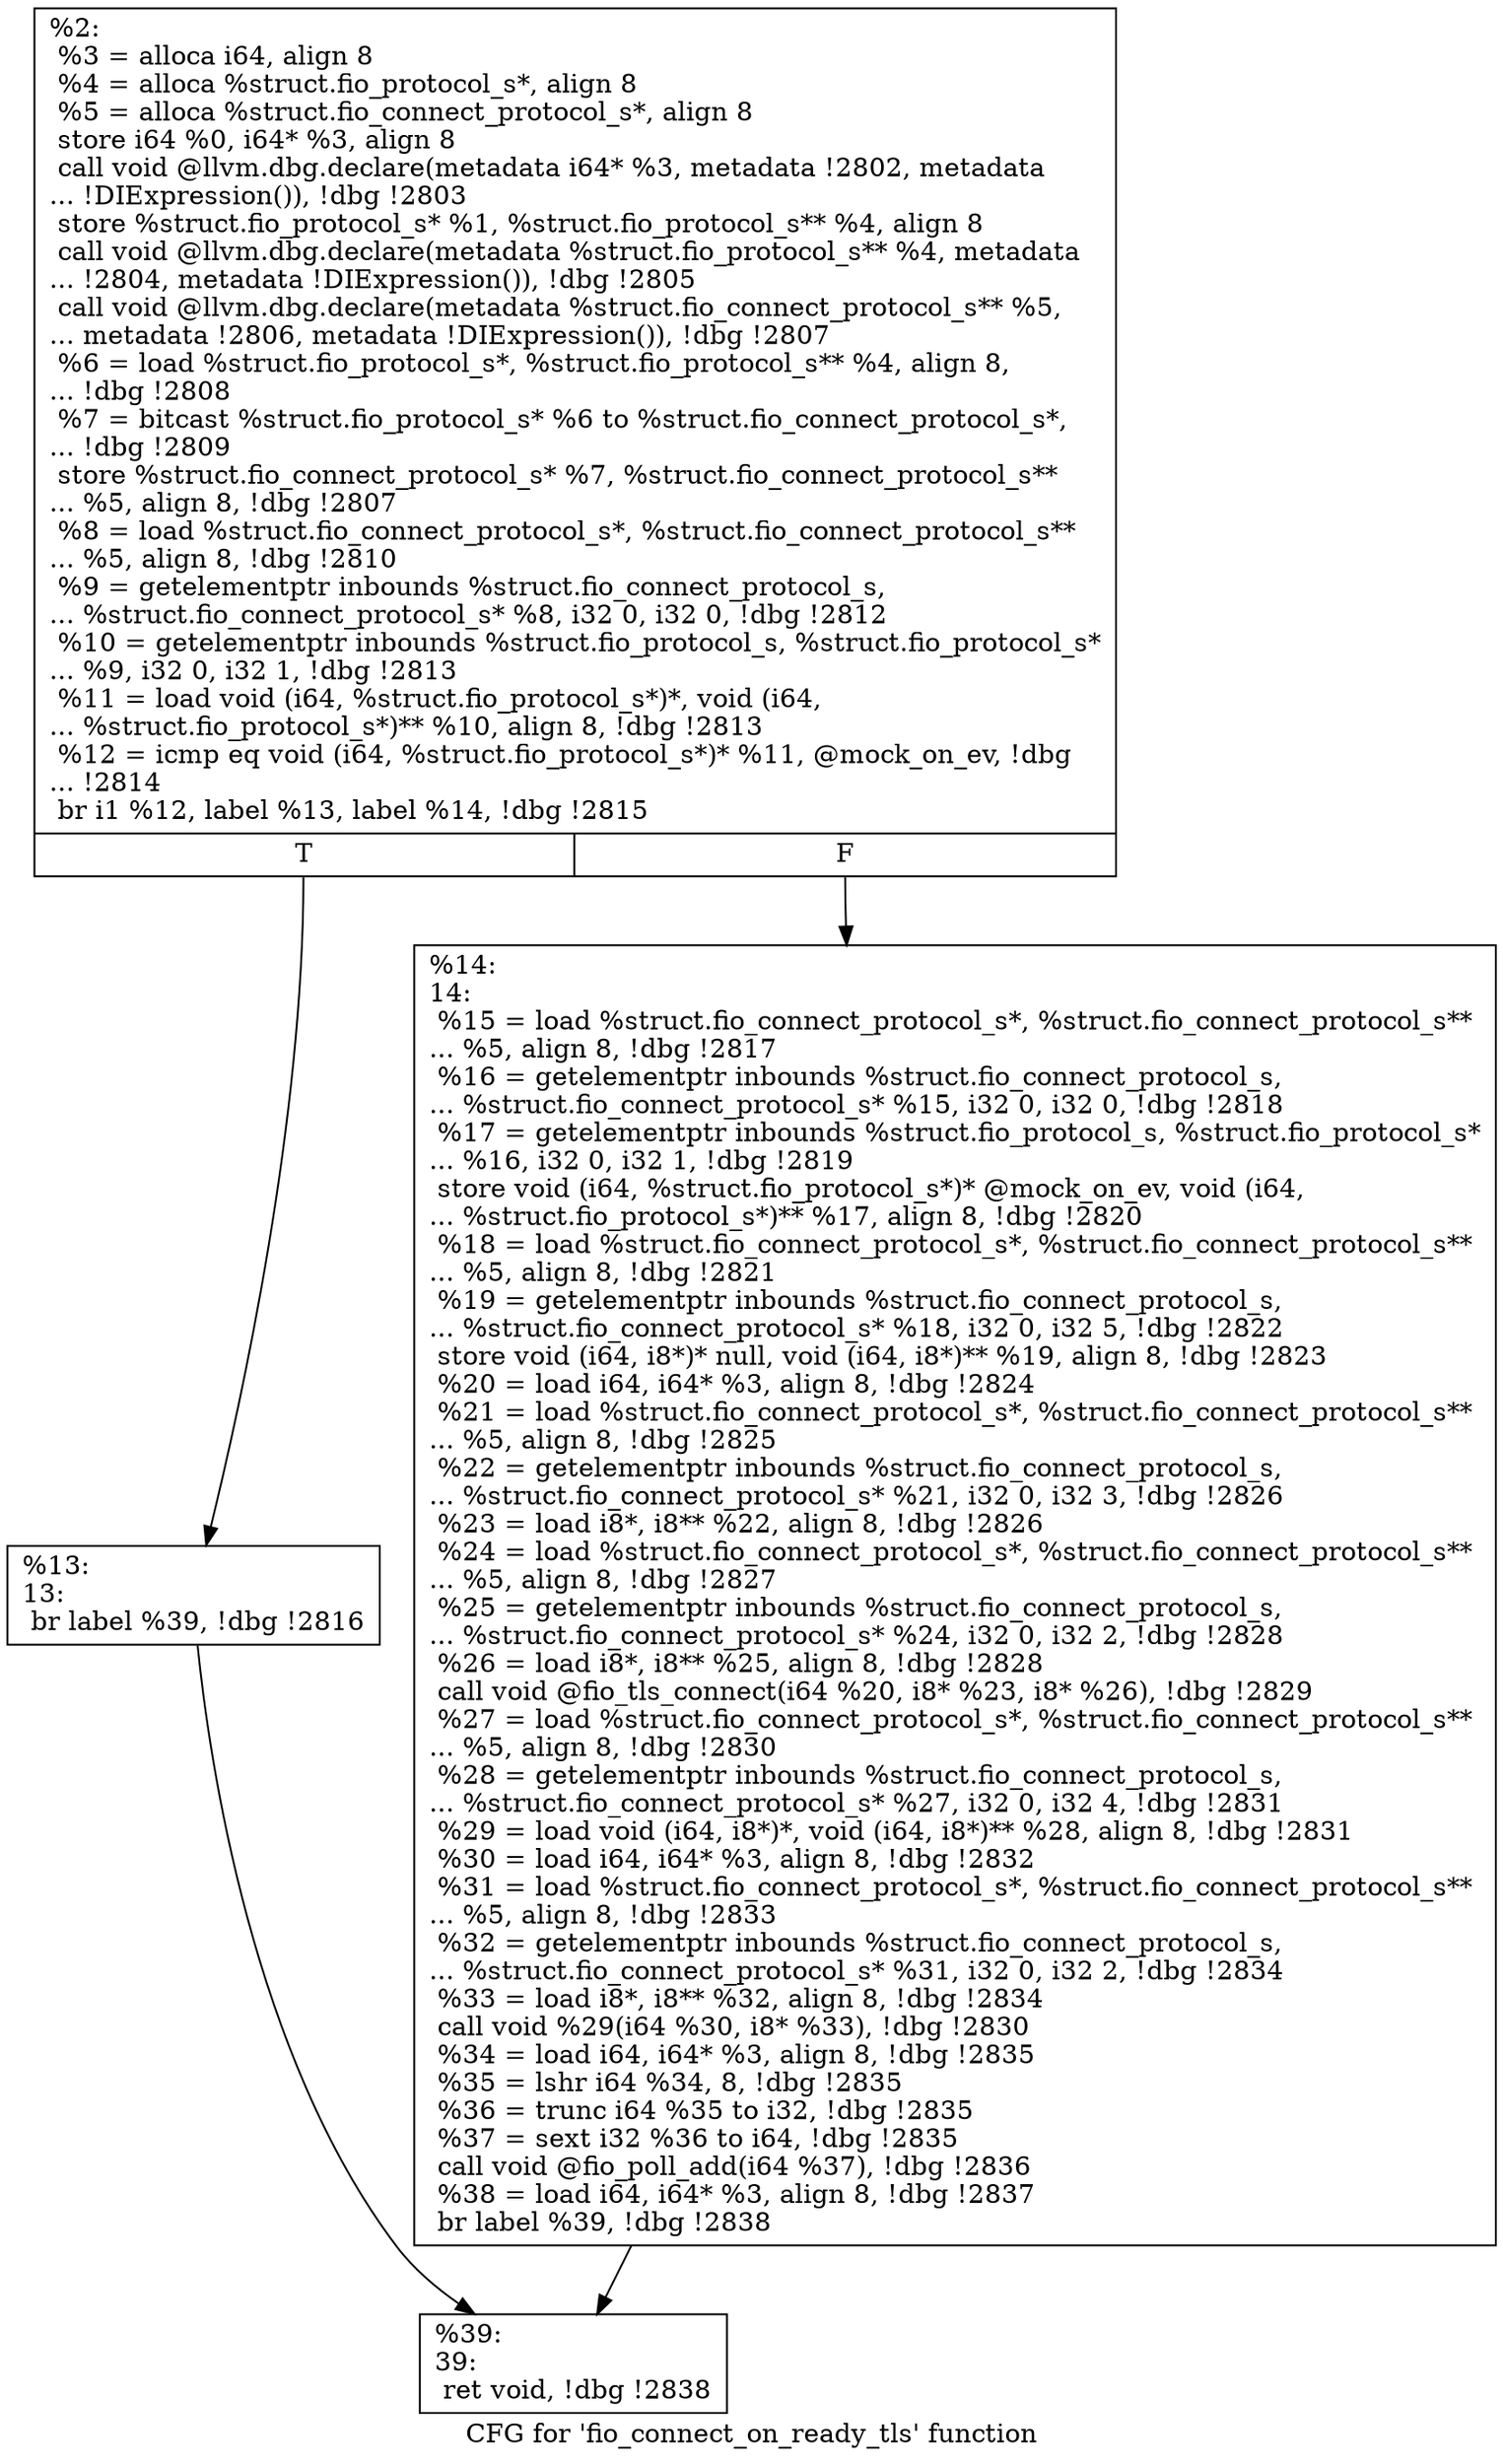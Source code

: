 digraph "CFG for 'fio_connect_on_ready_tls' function" {
	label="CFG for 'fio_connect_on_ready_tls' function";

	Node0x55685155d4d0 [shape=record,label="{%2:\l  %3 = alloca i64, align 8\l  %4 = alloca %struct.fio_protocol_s*, align 8\l  %5 = alloca %struct.fio_connect_protocol_s*, align 8\l  store i64 %0, i64* %3, align 8\l  call void @llvm.dbg.declare(metadata i64* %3, metadata !2802, metadata\l... !DIExpression()), !dbg !2803\l  store %struct.fio_protocol_s* %1, %struct.fio_protocol_s** %4, align 8\l  call void @llvm.dbg.declare(metadata %struct.fio_protocol_s** %4, metadata\l... !2804, metadata !DIExpression()), !dbg !2805\l  call void @llvm.dbg.declare(metadata %struct.fio_connect_protocol_s** %5,\l... metadata !2806, metadata !DIExpression()), !dbg !2807\l  %6 = load %struct.fio_protocol_s*, %struct.fio_protocol_s** %4, align 8,\l... !dbg !2808\l  %7 = bitcast %struct.fio_protocol_s* %6 to %struct.fio_connect_protocol_s*,\l... !dbg !2809\l  store %struct.fio_connect_protocol_s* %7, %struct.fio_connect_protocol_s**\l... %5, align 8, !dbg !2807\l  %8 = load %struct.fio_connect_protocol_s*, %struct.fio_connect_protocol_s**\l... %5, align 8, !dbg !2810\l  %9 = getelementptr inbounds %struct.fio_connect_protocol_s,\l... %struct.fio_connect_protocol_s* %8, i32 0, i32 0, !dbg !2812\l  %10 = getelementptr inbounds %struct.fio_protocol_s, %struct.fio_protocol_s*\l... %9, i32 0, i32 1, !dbg !2813\l  %11 = load void (i64, %struct.fio_protocol_s*)*, void (i64,\l... %struct.fio_protocol_s*)** %10, align 8, !dbg !2813\l  %12 = icmp eq void (i64, %struct.fio_protocol_s*)* %11, @mock_on_ev, !dbg\l... !2814\l  br i1 %12, label %13, label %14, !dbg !2815\l|{<s0>T|<s1>F}}"];
	Node0x55685155d4d0:s0 -> Node0x55685155f290;
	Node0x55685155d4d0:s1 -> Node0x55685155f2e0;
	Node0x55685155f290 [shape=record,label="{%13:\l13:                                               \l  br label %39, !dbg !2816\l}"];
	Node0x55685155f290 -> Node0x55685155f330;
	Node0x55685155f2e0 [shape=record,label="{%14:\l14:                                               \l  %15 = load %struct.fio_connect_protocol_s*, %struct.fio_connect_protocol_s**\l... %5, align 8, !dbg !2817\l  %16 = getelementptr inbounds %struct.fio_connect_protocol_s,\l... %struct.fio_connect_protocol_s* %15, i32 0, i32 0, !dbg !2818\l  %17 = getelementptr inbounds %struct.fio_protocol_s, %struct.fio_protocol_s*\l... %16, i32 0, i32 1, !dbg !2819\l  store void (i64, %struct.fio_protocol_s*)* @mock_on_ev, void (i64,\l... %struct.fio_protocol_s*)** %17, align 8, !dbg !2820\l  %18 = load %struct.fio_connect_protocol_s*, %struct.fio_connect_protocol_s**\l... %5, align 8, !dbg !2821\l  %19 = getelementptr inbounds %struct.fio_connect_protocol_s,\l... %struct.fio_connect_protocol_s* %18, i32 0, i32 5, !dbg !2822\l  store void (i64, i8*)* null, void (i64, i8*)** %19, align 8, !dbg !2823\l  %20 = load i64, i64* %3, align 8, !dbg !2824\l  %21 = load %struct.fio_connect_protocol_s*, %struct.fio_connect_protocol_s**\l... %5, align 8, !dbg !2825\l  %22 = getelementptr inbounds %struct.fio_connect_protocol_s,\l... %struct.fio_connect_protocol_s* %21, i32 0, i32 3, !dbg !2826\l  %23 = load i8*, i8** %22, align 8, !dbg !2826\l  %24 = load %struct.fio_connect_protocol_s*, %struct.fio_connect_protocol_s**\l... %5, align 8, !dbg !2827\l  %25 = getelementptr inbounds %struct.fio_connect_protocol_s,\l... %struct.fio_connect_protocol_s* %24, i32 0, i32 2, !dbg !2828\l  %26 = load i8*, i8** %25, align 8, !dbg !2828\l  call void @fio_tls_connect(i64 %20, i8* %23, i8* %26), !dbg !2829\l  %27 = load %struct.fio_connect_protocol_s*, %struct.fio_connect_protocol_s**\l... %5, align 8, !dbg !2830\l  %28 = getelementptr inbounds %struct.fio_connect_protocol_s,\l... %struct.fio_connect_protocol_s* %27, i32 0, i32 4, !dbg !2831\l  %29 = load void (i64, i8*)*, void (i64, i8*)** %28, align 8, !dbg !2831\l  %30 = load i64, i64* %3, align 8, !dbg !2832\l  %31 = load %struct.fio_connect_protocol_s*, %struct.fio_connect_protocol_s**\l... %5, align 8, !dbg !2833\l  %32 = getelementptr inbounds %struct.fio_connect_protocol_s,\l... %struct.fio_connect_protocol_s* %31, i32 0, i32 2, !dbg !2834\l  %33 = load i8*, i8** %32, align 8, !dbg !2834\l  call void %29(i64 %30, i8* %33), !dbg !2830\l  %34 = load i64, i64* %3, align 8, !dbg !2835\l  %35 = lshr i64 %34, 8, !dbg !2835\l  %36 = trunc i64 %35 to i32, !dbg !2835\l  %37 = sext i32 %36 to i64, !dbg !2835\l  call void @fio_poll_add(i64 %37), !dbg !2836\l  %38 = load i64, i64* %3, align 8, !dbg !2837\l  br label %39, !dbg !2838\l}"];
	Node0x55685155f2e0 -> Node0x55685155f330;
	Node0x55685155f330 [shape=record,label="{%39:\l39:                                               \l  ret void, !dbg !2838\l}"];
}
